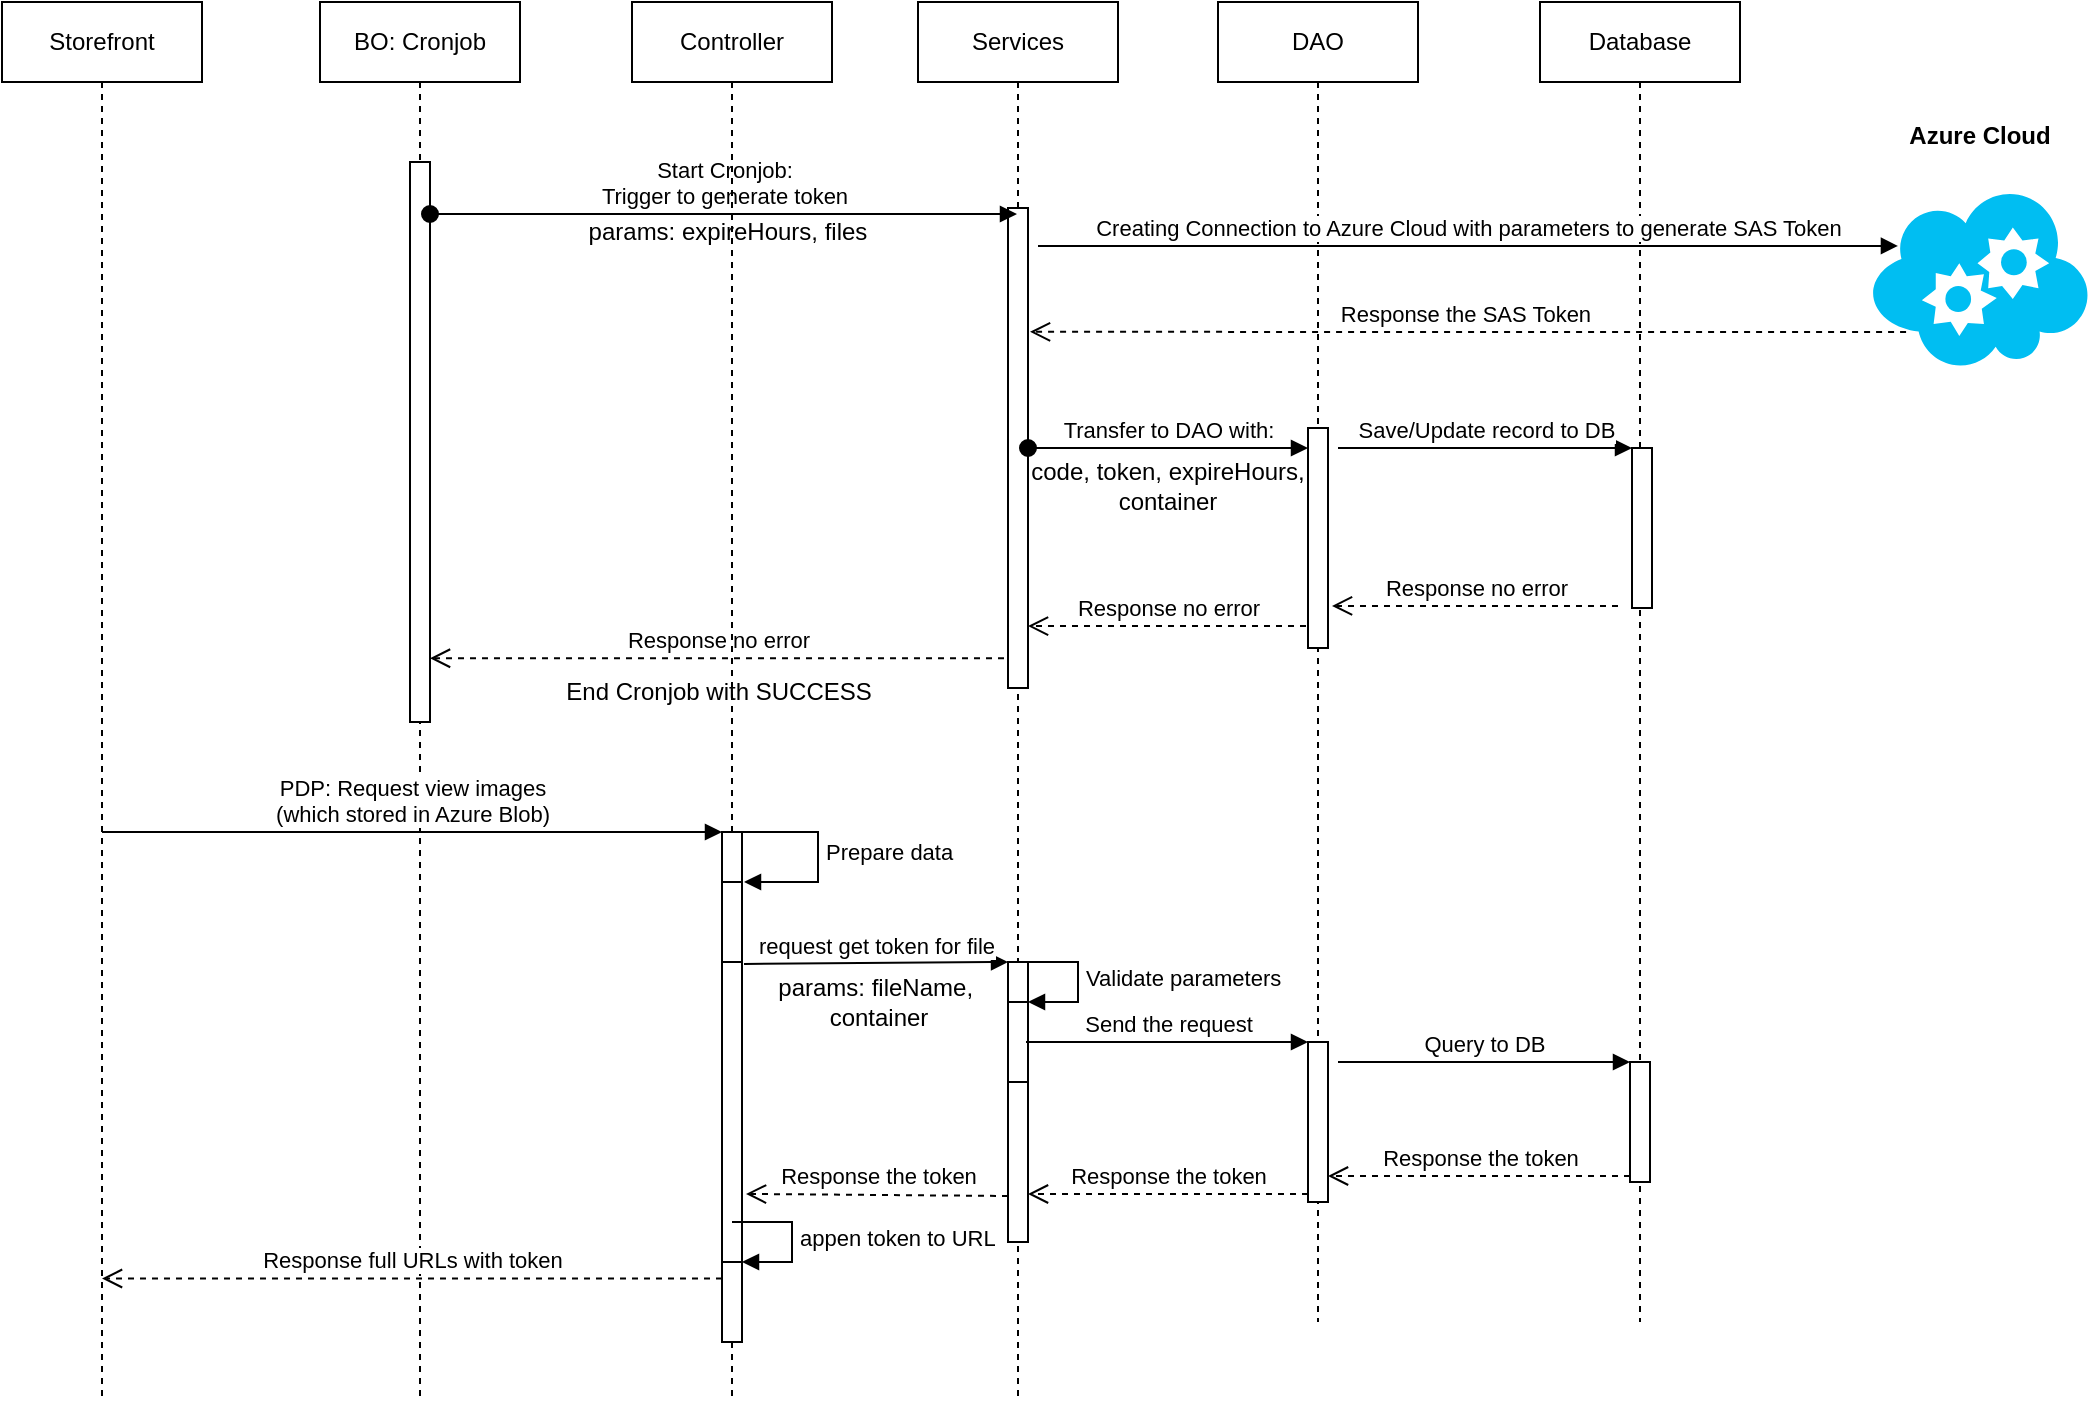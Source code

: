 <mxfile version="20.2.7" type="github">
  <diagram id="100sgJ3qQKMQ-A26eAjG" name="Page-1">
    <mxGraphModel dx="1718" dy="482" grid="1" gridSize="10" guides="1" tooltips="1" connect="1" arrows="1" fold="1" page="1" pageScale="1" pageWidth="850" pageHeight="1100" math="0" shadow="0">
      <root>
        <mxCell id="0" />
        <mxCell id="1" parent="0" />
        <mxCell id="6W38e0AgAb0NDT3_bGXR-4" value="BO: Cronjob" style="shape=umlLifeline;perimeter=lifelinePerimeter;whiteSpace=wrap;html=1;container=1;collapsible=0;recursiveResize=0;outlineConnect=0;" vertex="1" parent="1">
          <mxGeometry x="-9" y="60" width="100" height="700" as="geometry" />
        </mxCell>
        <mxCell id="6W38e0AgAb0NDT3_bGXR-23" value="" style="html=1;points=[];perimeter=orthogonalPerimeter;" vertex="1" parent="6W38e0AgAb0NDT3_bGXR-4">
          <mxGeometry x="45" y="80" width="10" height="280" as="geometry" />
        </mxCell>
        <mxCell id="6W38e0AgAb0NDT3_bGXR-5" value="Services" style="shape=umlLifeline;perimeter=lifelinePerimeter;whiteSpace=wrap;html=1;container=1;collapsible=0;recursiveResize=0;outlineConnect=0;" vertex="1" parent="1">
          <mxGeometry x="290" y="60" width="100" height="700" as="geometry" />
        </mxCell>
        <mxCell id="6W38e0AgAb0NDT3_bGXR-8" value="" style="html=1;points=[];perimeter=orthogonalPerimeter;" vertex="1" parent="6W38e0AgAb0NDT3_bGXR-5">
          <mxGeometry x="45" y="103" width="10" height="240" as="geometry" />
        </mxCell>
        <mxCell id="6W38e0AgAb0NDT3_bGXR-35" value="" style="html=1;points=[];perimeter=orthogonalPerimeter;" vertex="1" parent="6W38e0AgAb0NDT3_bGXR-5">
          <mxGeometry x="45" y="480" width="10" height="140" as="geometry" />
        </mxCell>
        <mxCell id="6W38e0AgAb0NDT3_bGXR-41" value="" style="html=1;points=[];perimeter=orthogonalPerimeter;" vertex="1" parent="6W38e0AgAb0NDT3_bGXR-5">
          <mxGeometry x="45" y="500" width="10" height="40" as="geometry" />
        </mxCell>
        <mxCell id="6W38e0AgAb0NDT3_bGXR-42" value="Validate parameters" style="edgeStyle=orthogonalEdgeStyle;html=1;align=left;spacingLeft=2;endArrow=block;rounded=0;entryX=1;entryY=0;" edge="1" target="6W38e0AgAb0NDT3_bGXR-41" parent="6W38e0AgAb0NDT3_bGXR-5">
          <mxGeometry relative="1" as="geometry">
            <mxPoint x="50" y="480" as="sourcePoint" />
            <Array as="points">
              <mxPoint x="80" y="480" />
            </Array>
          </mxGeometry>
        </mxCell>
        <mxCell id="6W38e0AgAb0NDT3_bGXR-6" value="DAO" style="shape=umlLifeline;perimeter=lifelinePerimeter;whiteSpace=wrap;html=1;container=1;collapsible=0;recursiveResize=0;outlineConnect=0;" vertex="1" parent="1">
          <mxGeometry x="440" y="60" width="100" height="660" as="geometry" />
        </mxCell>
        <mxCell id="6W38e0AgAb0NDT3_bGXR-16" value="" style="html=1;points=[];perimeter=orthogonalPerimeter;" vertex="1" parent="6W38e0AgAb0NDT3_bGXR-6">
          <mxGeometry x="45" y="213" width="10" height="110" as="geometry" />
        </mxCell>
        <mxCell id="6W38e0AgAb0NDT3_bGXR-22" value="Response no error" style="html=1;verticalAlign=bottom;endArrow=open;dashed=1;endSize=8;rounded=0;entryX=1;entryY=0.871;entryDx=0;entryDy=0;entryPerimeter=0;" edge="1" parent="6W38e0AgAb0NDT3_bGXR-6" target="6W38e0AgAb0NDT3_bGXR-8">
          <mxGeometry relative="1" as="geometry">
            <mxPoint x="-99" y="311.99" as="targetPoint" />
            <mxPoint x="44" y="312" as="sourcePoint" />
          </mxGeometry>
        </mxCell>
        <mxCell id="6W38e0AgAb0NDT3_bGXR-43" value="" style="html=1;points=[];perimeter=orthogonalPerimeter;" vertex="1" parent="6W38e0AgAb0NDT3_bGXR-6">
          <mxGeometry x="45" y="520" width="10" height="80" as="geometry" />
        </mxCell>
        <mxCell id="6W38e0AgAb0NDT3_bGXR-7" value="Database" style="shape=umlLifeline;perimeter=lifelinePerimeter;whiteSpace=wrap;html=1;container=1;collapsible=0;recursiveResize=0;outlineConnect=0;" vertex="1" parent="1">
          <mxGeometry x="601" y="60" width="100" height="660" as="geometry" />
        </mxCell>
        <mxCell id="6W38e0AgAb0NDT3_bGXR-19" value="" style="html=1;points=[];perimeter=orthogonalPerimeter;" vertex="1" parent="6W38e0AgAb0NDT3_bGXR-7">
          <mxGeometry x="46" y="223" width="10" height="80" as="geometry" />
        </mxCell>
        <mxCell id="6W38e0AgAb0NDT3_bGXR-46" value="" style="html=1;points=[];perimeter=orthogonalPerimeter;" vertex="1" parent="6W38e0AgAb0NDT3_bGXR-7">
          <mxGeometry x="45" y="530" width="10" height="60" as="geometry" />
        </mxCell>
        <mxCell id="6W38e0AgAb0NDT3_bGXR-9" value="Start Cronjob: &lt;br&gt;Trigger to generate token" style="html=1;verticalAlign=bottom;startArrow=oval;endArrow=block;startSize=8;rounded=0;" edge="1" parent="1">
          <mxGeometry relative="1" as="geometry">
            <mxPoint x="46" y="166" as="sourcePoint" />
            <mxPoint x="339.5" y="166" as="targetPoint" />
            <Array as="points">
              <mxPoint x="190" y="166" />
            </Array>
          </mxGeometry>
        </mxCell>
        <mxCell id="6W38e0AgAb0NDT3_bGXR-10" value="params: expireHours, files" style="text;html=1;strokeColor=none;fillColor=none;align=center;verticalAlign=middle;whiteSpace=wrap;rounded=0;" vertex="1" parent="1">
          <mxGeometry x="120" y="160" width="150" height="30" as="geometry" />
        </mxCell>
        <mxCell id="6W38e0AgAb0NDT3_bGXR-1" value="" style="verticalLabelPosition=bottom;html=1;verticalAlign=top;align=center;strokeColor=none;fillColor=#00BEF2;shape=mxgraph.azure.cloud_service;" vertex="1" parent="1">
          <mxGeometry x="766" y="153" width="110" height="90" as="geometry" />
        </mxCell>
        <mxCell id="6W38e0AgAb0NDT3_bGXR-13" value="Azure Cloud" style="text;align=center;fontStyle=1;verticalAlign=middle;spacingLeft=3;spacingRight=3;strokeColor=none;rotatable=0;points=[[0,0.5],[1,0.5]];portConstraint=eastwest;" vertex="1" parent="1">
          <mxGeometry x="781" y="113" width="80" height="26" as="geometry" />
        </mxCell>
        <mxCell id="6W38e0AgAb0NDT3_bGXR-14" value="Creating Connection to Azure Cloud with parameters to&amp;nbsp;generate SAS Token" style="html=1;verticalAlign=bottom;endArrow=block;rounded=0;entryX=0.127;entryY=0.322;entryDx=0;entryDy=0;entryPerimeter=0;" edge="1" parent="1" target="6W38e0AgAb0NDT3_bGXR-1">
          <mxGeometry width="80" relative="1" as="geometry">
            <mxPoint x="350" y="182" as="sourcePoint" />
            <mxPoint x="381" y="193" as="targetPoint" />
          </mxGeometry>
        </mxCell>
        <mxCell id="6W38e0AgAb0NDT3_bGXR-15" value="Response the SAS Token&amp;nbsp;" style="html=1;verticalAlign=bottom;endArrow=open;dashed=1;endSize=8;rounded=0;exitX=0.164;exitY=0.8;exitDx=0;exitDy=0;exitPerimeter=0;entryX=1.1;entryY=0.258;entryDx=0;entryDy=0;entryPerimeter=0;" edge="1" parent="1" source="6W38e0AgAb0NDT3_bGXR-1" target="6W38e0AgAb0NDT3_bGXR-8">
          <mxGeometry relative="1" as="geometry">
            <mxPoint x="691" y="229" as="sourcePoint" />
            <mxPoint x="291" y="225" as="targetPoint" />
          </mxGeometry>
        </mxCell>
        <mxCell id="6W38e0AgAb0NDT3_bGXR-17" value="Transfer to DAO with:&lt;br&gt;" style="html=1;verticalAlign=bottom;startArrow=oval;endArrow=block;startSize=8;rounded=0;" edge="1" target="6W38e0AgAb0NDT3_bGXR-16" parent="1" source="6W38e0AgAb0NDT3_bGXR-8">
          <mxGeometry relative="1" as="geometry">
            <mxPoint x="366" y="273" as="sourcePoint" />
          </mxGeometry>
        </mxCell>
        <mxCell id="6W38e0AgAb0NDT3_bGXR-18" value="code, token, expireHours, container" style="text;html=1;strokeColor=none;fillColor=none;align=center;verticalAlign=middle;whiteSpace=wrap;rounded=0;" vertex="1" parent="1">
          <mxGeometry x="340" y="287" width="150" height="30" as="geometry" />
        </mxCell>
        <mxCell id="6W38e0AgAb0NDT3_bGXR-20" value="Save/Update record to DB" style="html=1;verticalAlign=bottom;endArrow=block;entryX=0;entryY=0;rounded=0;" edge="1" target="6W38e0AgAb0NDT3_bGXR-19" parent="1">
          <mxGeometry relative="1" as="geometry">
            <mxPoint x="500" y="283" as="sourcePoint" />
          </mxGeometry>
        </mxCell>
        <mxCell id="6W38e0AgAb0NDT3_bGXR-21" value="Response no error" style="html=1;verticalAlign=bottom;endArrow=open;dashed=1;endSize=8;rounded=0;entryX=1.2;entryY=0.809;entryDx=0;entryDy=0;entryPerimeter=0;" edge="1" parent="1" target="6W38e0AgAb0NDT3_bGXR-16">
          <mxGeometry relative="1" as="geometry">
            <mxPoint x="495" y="358.04" as="targetPoint" />
            <mxPoint x="640" y="362" as="sourcePoint" />
          </mxGeometry>
        </mxCell>
        <mxCell id="6W38e0AgAb0NDT3_bGXR-24" value="Response no error" style="html=1;verticalAlign=bottom;endArrow=open;dashed=1;endSize=8;rounded=0;exitX=-0.2;exitY=0.938;exitDx=0;exitDy=0;exitPerimeter=0;" edge="1" parent="1" source="6W38e0AgAb0NDT3_bGXR-8" target="6W38e0AgAb0NDT3_bGXR-23">
          <mxGeometry relative="1" as="geometry">
            <mxPoint x="98" y="390" as="targetPoint" />
            <mxPoint x="286" y="390" as="sourcePoint" />
          </mxGeometry>
        </mxCell>
        <mxCell id="6W38e0AgAb0NDT3_bGXR-25" value="End Cronjob with SUCCESS" style="text;html=1;align=center;verticalAlign=middle;resizable=0;points=[];autosize=1;strokeColor=none;fillColor=none;" vertex="1" parent="1">
          <mxGeometry x="100" y="390" width="180" height="30" as="geometry" />
        </mxCell>
        <mxCell id="6W38e0AgAb0NDT3_bGXR-28" value="Storefront" style="shape=umlLifeline;perimeter=lifelinePerimeter;whiteSpace=wrap;html=1;container=1;collapsible=0;recursiveResize=0;outlineConnect=0;" vertex="1" parent="1">
          <mxGeometry x="-168" y="60" width="100" height="700" as="geometry" />
        </mxCell>
        <mxCell id="6W38e0AgAb0NDT3_bGXR-31" value="Response full URLs with token" style="html=1;verticalAlign=bottom;endArrow=open;dashed=1;endSize=8;exitX=0;exitY=0.95;rounded=0;" edge="1" source="6W38e0AgAb0NDT3_bGXR-29" parent="1" target="6W38e0AgAb0NDT3_bGXR-28">
          <mxGeometry relative="1" as="geometry">
            <mxPoint x="-34" y="556" as="targetPoint" />
          </mxGeometry>
        </mxCell>
        <mxCell id="6W38e0AgAb0NDT3_bGXR-30" value="PDP: Request view images&lt;br&gt;(which stored in Azure Blob)" style="html=1;verticalAlign=bottom;endArrow=block;entryX=0;entryY=0;rounded=0;" edge="1" target="6W38e0AgAb0NDT3_bGXR-29" parent="1" source="6W38e0AgAb0NDT3_bGXR-28">
          <mxGeometry relative="1" as="geometry">
            <mxPoint x="-34" y="480" as="sourcePoint" />
          </mxGeometry>
        </mxCell>
        <mxCell id="6W38e0AgAb0NDT3_bGXR-34" value="Controller" style="shape=umlLifeline;perimeter=lifelinePerimeter;whiteSpace=wrap;html=1;container=1;collapsible=0;recursiveResize=0;outlineConnect=0;" vertex="1" parent="1">
          <mxGeometry x="147" y="60" width="100" height="700" as="geometry" />
        </mxCell>
        <mxCell id="6W38e0AgAb0NDT3_bGXR-29" value="" style="html=1;points=[];perimeter=orthogonalPerimeter;" vertex="1" parent="6W38e0AgAb0NDT3_bGXR-34">
          <mxGeometry x="45" y="415" width="10" height="235" as="geometry" />
        </mxCell>
        <mxCell id="6W38e0AgAb0NDT3_bGXR-38" value="" style="html=1;points=[];perimeter=orthogonalPerimeter;" vertex="1" parent="6W38e0AgAb0NDT3_bGXR-34">
          <mxGeometry x="45" y="440" width="10" height="40" as="geometry" />
        </mxCell>
        <mxCell id="6W38e0AgAb0NDT3_bGXR-39" value="Prepare data" style="edgeStyle=orthogonalEdgeStyle;html=1;align=left;spacingLeft=2;endArrow=block;rounded=0;" edge="1" parent="6W38e0AgAb0NDT3_bGXR-34">
          <mxGeometry relative="1" as="geometry">
            <mxPoint x="51" y="415" as="sourcePoint" />
            <Array as="points">
              <mxPoint x="93" y="415" />
              <mxPoint x="93" y="440" />
            </Array>
            <mxPoint x="56" y="440" as="targetPoint" />
          </mxGeometry>
        </mxCell>
        <mxCell id="6W38e0AgAb0NDT3_bGXR-49" value="" style="html=1;points=[];perimeter=orthogonalPerimeter;" vertex="1" parent="6W38e0AgAb0NDT3_bGXR-34">
          <mxGeometry x="45" y="630" width="10" height="40" as="geometry" />
        </mxCell>
        <mxCell id="6W38e0AgAb0NDT3_bGXR-50" value="appen token to URL" style="edgeStyle=orthogonalEdgeStyle;html=1;align=left;spacingLeft=2;endArrow=block;rounded=0;entryX=1;entryY=0;" edge="1" target="6W38e0AgAb0NDT3_bGXR-49" parent="6W38e0AgAb0NDT3_bGXR-34">
          <mxGeometry relative="1" as="geometry">
            <mxPoint x="50" y="610" as="sourcePoint" />
            <Array as="points">
              <mxPoint x="80" y="610" />
            </Array>
          </mxGeometry>
        </mxCell>
        <mxCell id="6W38e0AgAb0NDT3_bGXR-36" value="request get token for file" style="html=1;verticalAlign=bottom;endArrow=block;entryX=0;entryY=0;rounded=0;exitX=1.1;exitY=1.025;exitDx=0;exitDy=0;exitPerimeter=0;" edge="1" target="6W38e0AgAb0NDT3_bGXR-35" parent="1" source="6W38e0AgAb0NDT3_bGXR-38">
          <mxGeometry relative="1" as="geometry">
            <mxPoint x="200" y="490" as="sourcePoint" />
          </mxGeometry>
        </mxCell>
        <mxCell id="6W38e0AgAb0NDT3_bGXR-37" value="Response the token" style="html=1;verticalAlign=bottom;endArrow=open;dashed=1;endSize=8;exitX=0;exitY=0.95;rounded=0;entryX=1.2;entryY=0.77;entryDx=0;entryDy=0;entryPerimeter=0;" edge="1" parent="1" target="6W38e0AgAb0NDT3_bGXR-29">
          <mxGeometry relative="1" as="geometry">
            <mxPoint x="206" y="657.03" as="targetPoint" />
            <mxPoint x="335" y="657" as="sourcePoint" />
          </mxGeometry>
        </mxCell>
        <mxCell id="6W38e0AgAb0NDT3_bGXR-40" value="params: fileName,&amp;nbsp;&lt;br&gt;container" style="text;html=1;align=center;verticalAlign=middle;resizable=0;points=[];autosize=1;strokeColor=none;fillColor=none;" vertex="1" parent="1">
          <mxGeometry x="210" y="540" width="120" height="40" as="geometry" />
        </mxCell>
        <mxCell id="6W38e0AgAb0NDT3_bGXR-44" value="Send the request" style="html=1;verticalAlign=bottom;endArrow=block;entryX=0;entryY=0;rounded=0;exitX=0.9;exitY=0.5;exitDx=0;exitDy=0;exitPerimeter=0;" edge="1" target="6W38e0AgAb0NDT3_bGXR-43" parent="1" source="6W38e0AgAb0NDT3_bGXR-41">
          <mxGeometry relative="1" as="geometry">
            <mxPoint x="415" y="580" as="sourcePoint" />
          </mxGeometry>
        </mxCell>
        <mxCell id="6W38e0AgAb0NDT3_bGXR-45" value="Response the token" style="html=1;verticalAlign=bottom;endArrow=open;dashed=1;endSize=8;exitX=0;exitY=0.95;rounded=0;" edge="1" source="6W38e0AgAb0NDT3_bGXR-43" parent="1" target="6W38e0AgAb0NDT3_bGXR-35">
          <mxGeometry relative="1" as="geometry">
            <mxPoint x="415" y="656" as="targetPoint" />
          </mxGeometry>
        </mxCell>
        <mxCell id="6W38e0AgAb0NDT3_bGXR-47" value="Query to DB" style="html=1;verticalAlign=bottom;endArrow=block;entryX=0;entryY=0;rounded=0;" edge="1" target="6W38e0AgAb0NDT3_bGXR-46" parent="1">
          <mxGeometry relative="1" as="geometry">
            <mxPoint x="500" y="590" as="sourcePoint" />
          </mxGeometry>
        </mxCell>
        <mxCell id="6W38e0AgAb0NDT3_bGXR-48" value="Response the token" style="html=1;verticalAlign=bottom;endArrow=open;dashed=1;endSize=8;exitX=0;exitY=0.95;rounded=0;" edge="1" source="6W38e0AgAb0NDT3_bGXR-46" parent="1" target="6W38e0AgAb0NDT3_bGXR-43">
          <mxGeometry relative="1" as="geometry">
            <mxPoint x="576" y="666" as="targetPoint" />
          </mxGeometry>
        </mxCell>
      </root>
    </mxGraphModel>
  </diagram>
</mxfile>
